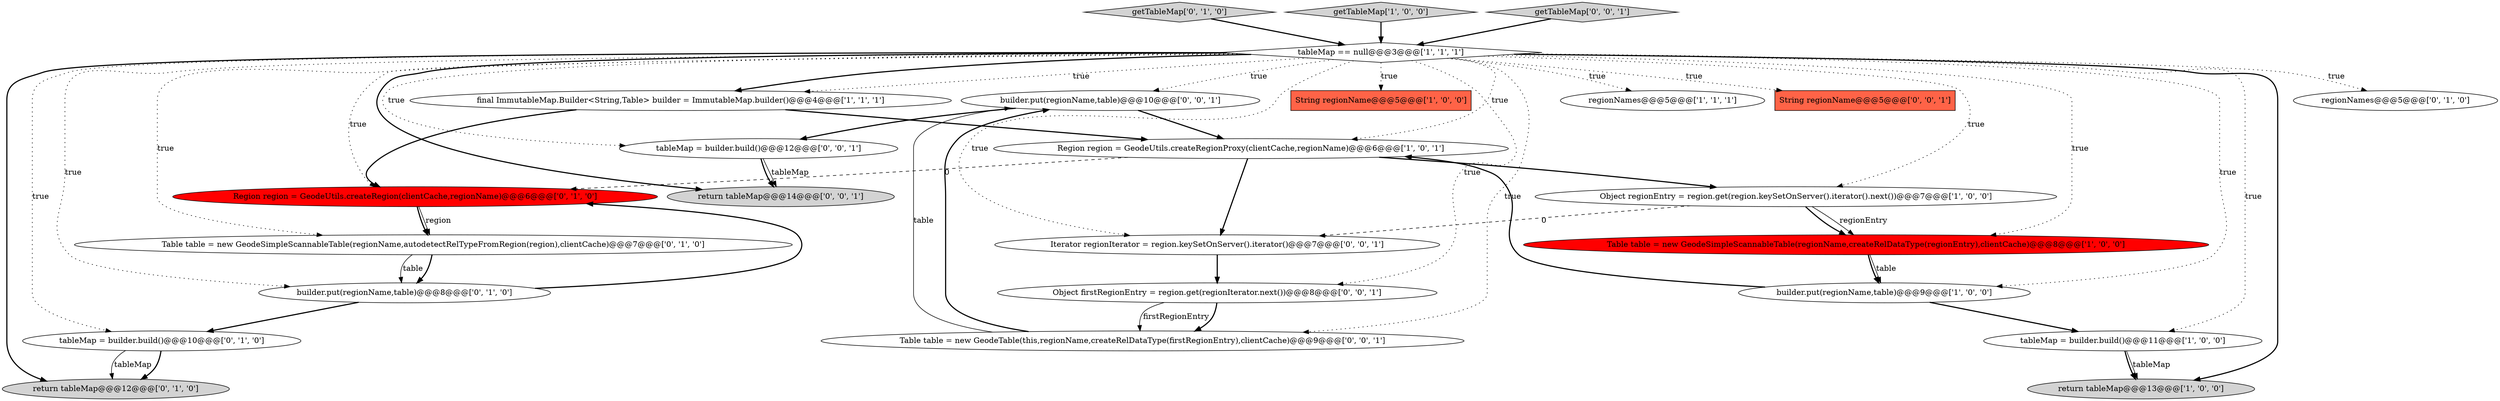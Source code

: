 digraph {
22 [style = filled, label = "tableMap = builder.build()@@@12@@@['0', '0', '1']", fillcolor = white, shape = ellipse image = "AAA0AAABBB3BBB"];
25 [style = filled, label = "builder.put(regionName,table)@@@10@@@['0', '0', '1']", fillcolor = white, shape = ellipse image = "AAA0AAABBB3BBB"];
16 [style = filled, label = "return tableMap@@@12@@@['0', '1', '0']", fillcolor = lightgray, shape = ellipse image = "AAA0AAABBB2BBB"];
12 [style = filled, label = "Table table = new GeodeSimpleScannableTable(regionName,autodetectRelTypeFromRegion(region),clientCache)@@@7@@@['0', '1', '0']", fillcolor = white, shape = ellipse image = "AAA0AAABBB2BBB"];
6 [style = filled, label = "return tableMap@@@13@@@['1', '0', '0']", fillcolor = lightgray, shape = ellipse image = "AAA0AAABBB1BBB"];
8 [style = filled, label = "tableMap = builder.build()@@@11@@@['1', '0', '0']", fillcolor = white, shape = ellipse image = "AAA0AAABBB1BBB"];
17 [style = filled, label = "getTableMap['0', '1', '0']", fillcolor = lightgray, shape = diamond image = "AAA0AAABBB2BBB"];
14 [style = filled, label = "tableMap = builder.build()@@@10@@@['0', '1', '0']", fillcolor = white, shape = ellipse image = "AAA0AAABBB2BBB"];
19 [style = filled, label = "Table table = new GeodeTable(this,regionName,createRelDataType(firstRegionEntry),clientCache)@@@9@@@['0', '0', '1']", fillcolor = white, shape = ellipse image = "AAA0AAABBB3BBB"];
15 [style = filled, label = "builder.put(regionName,table)@@@8@@@['0', '1', '0']", fillcolor = white, shape = ellipse image = "AAA0AAABBB2BBB"];
9 [style = filled, label = "getTableMap['1', '0', '0']", fillcolor = lightgray, shape = diamond image = "AAA0AAABBB1BBB"];
18 [style = filled, label = "getTableMap['0', '0', '1']", fillcolor = lightgray, shape = diamond image = "AAA0AAABBB3BBB"];
23 [style = filled, label = "Object firstRegionEntry = region.get(regionIterator.next())@@@8@@@['0', '0', '1']", fillcolor = white, shape = ellipse image = "AAA0AAABBB3BBB"];
0 [style = filled, label = "String regionName@@@5@@@['1', '0', '0']", fillcolor = tomato, shape = box image = "AAA0AAABBB1BBB"];
4 [style = filled, label = "Region region = GeodeUtils.createRegionProxy(clientCache,regionName)@@@6@@@['1', '0', '1']", fillcolor = white, shape = ellipse image = "AAA0AAABBB1BBB"];
5 [style = filled, label = "final ImmutableMap.Builder<String,Table> builder = ImmutableMap.builder()@@@4@@@['1', '1', '1']", fillcolor = white, shape = ellipse image = "AAA0AAABBB1BBB"];
20 [style = filled, label = "return tableMap@@@14@@@['0', '0', '1']", fillcolor = lightgray, shape = ellipse image = "AAA0AAABBB3BBB"];
1 [style = filled, label = "tableMap == null@@@3@@@['1', '1', '1']", fillcolor = white, shape = diamond image = "AAA0AAABBB1BBB"];
10 [style = filled, label = "regionNames@@@5@@@['1', '1', '1']", fillcolor = white, shape = ellipse image = "AAA0AAABBB1BBB"];
21 [style = filled, label = "String regionName@@@5@@@['0', '0', '1']", fillcolor = tomato, shape = box image = "AAA0AAABBB3BBB"];
7 [style = filled, label = "builder.put(regionName,table)@@@9@@@['1', '0', '0']", fillcolor = white, shape = ellipse image = "AAA0AAABBB1BBB"];
3 [style = filled, label = "Table table = new GeodeSimpleScannableTable(regionName,createRelDataType(regionEntry),clientCache)@@@8@@@['1', '0', '0']", fillcolor = red, shape = ellipse image = "AAA1AAABBB1BBB"];
2 [style = filled, label = "Object regionEntry = region.get(region.keySetOnServer().iterator().next())@@@7@@@['1', '0', '0']", fillcolor = white, shape = ellipse image = "AAA0AAABBB1BBB"];
24 [style = filled, label = "Iterator regionIterator = region.keySetOnServer().iterator()@@@7@@@['0', '0', '1']", fillcolor = white, shape = ellipse image = "AAA0AAABBB3BBB"];
11 [style = filled, label = "Region region = GeodeUtils.createRegion(clientCache,regionName)@@@6@@@['0', '1', '0']", fillcolor = red, shape = ellipse image = "AAA1AAABBB2BBB"];
13 [style = filled, label = "regionNames@@@5@@@['0', '1', '0']", fillcolor = white, shape = ellipse image = "AAA0AAABBB2BBB"];
1->5 [style = bold, label=""];
14->16 [style = bold, label=""];
1->25 [style = dotted, label="true"];
4->24 [style = bold, label=""];
1->10 [style = dotted, label="true"];
17->1 [style = bold, label=""];
15->14 [style = bold, label=""];
25->22 [style = bold, label=""];
8->6 [style = solid, label="tableMap"];
11->12 [style = solid, label="region"];
2->3 [style = bold, label=""];
1->11 [style = dotted, label="true"];
1->22 [style = dotted, label="true"];
1->24 [style = dotted, label="true"];
12->15 [style = bold, label=""];
1->21 [style = dotted, label="true"];
1->20 [style = bold, label=""];
25->4 [style = bold, label=""];
8->6 [style = bold, label=""];
11->12 [style = bold, label=""];
1->4 [style = dotted, label="true"];
4->2 [style = bold, label=""];
1->14 [style = dotted, label="true"];
7->4 [style = bold, label=""];
2->3 [style = solid, label="regionEntry"];
22->20 [style = solid, label="tableMap"];
7->8 [style = bold, label=""];
1->19 [style = dotted, label="true"];
23->19 [style = solid, label="firstRegionEntry"];
19->25 [style = bold, label=""];
1->3 [style = dotted, label="true"];
1->7 [style = dotted, label="true"];
1->13 [style = dotted, label="true"];
1->6 [style = bold, label=""];
19->25 [style = solid, label="table"];
15->11 [style = bold, label=""];
22->20 [style = bold, label=""];
3->7 [style = bold, label=""];
18->1 [style = bold, label=""];
1->16 [style = bold, label=""];
1->15 [style = dotted, label="true"];
23->19 [style = bold, label=""];
1->12 [style = dotted, label="true"];
5->4 [style = bold, label=""];
1->8 [style = dotted, label="true"];
12->15 [style = solid, label="table"];
1->23 [style = dotted, label="true"];
5->11 [style = bold, label=""];
1->0 [style = dotted, label="true"];
4->11 [style = dashed, label="0"];
2->24 [style = dashed, label="0"];
1->2 [style = dotted, label="true"];
9->1 [style = bold, label=""];
14->16 [style = solid, label="tableMap"];
1->5 [style = dotted, label="true"];
24->23 [style = bold, label=""];
3->7 [style = solid, label="table"];
}
